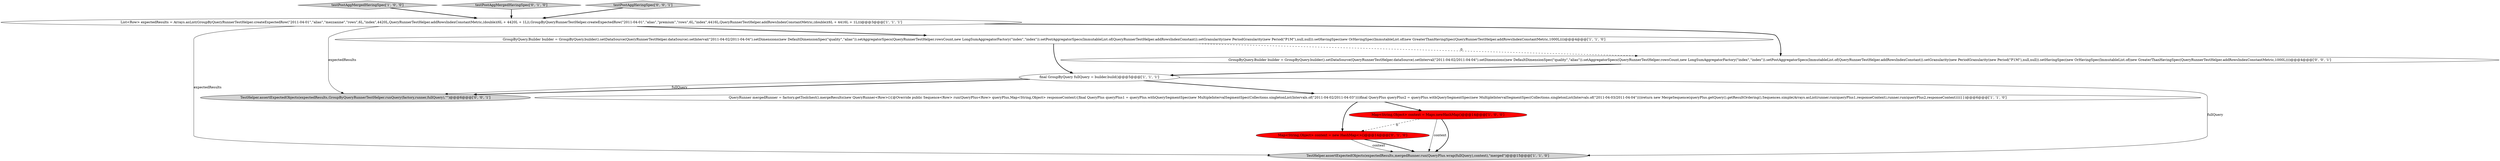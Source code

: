 digraph {
2 [style = filled, label = "QueryRunner mergedRunner = factory.getToolchest().mergeResults(new QueryRunner<Row>(){@Override public Sequence<Row> run(QueryPlus<Row> queryPlus,Map<String,Object> responseContext){final QueryPlus queryPlus1 = queryPlus.withQuerySegmentSpec(new MultipleIntervalSegmentSpec(Collections.singletonList(Intervals.of(\"2011-04-02/2011-04-03\"))))final QueryPlus queryPlus2 = queryPlus.withQuerySegmentSpec(new MultipleIntervalSegmentSpec(Collections.singletonList(Intervals.of(\"2011-04-03/2011-04-04\"))))return new MergeSequence(queryPlus.getQuery().getResultOrdering(),Sequences.simple(Arrays.asList(runner.run(queryPlus1,responseContext),runner.run(queryPlus2,responseContext))))}})@@@6@@@['1', '1', '0']", fillcolor = white, shape = ellipse image = "AAA0AAABBB1BBB"];
8 [style = filled, label = "Map<String,Object> context = new HashMap<>()@@@14@@@['0', '1', '0']", fillcolor = red, shape = ellipse image = "AAA1AAABBB2BBB"];
1 [style = filled, label = "testPostAggMergedHavingSpec['1', '0', '0']", fillcolor = lightgray, shape = diamond image = "AAA0AAABBB1BBB"];
7 [style = filled, label = "testPostAggMergedHavingSpec['0', '1', '0']", fillcolor = lightgray, shape = diamond image = "AAA0AAABBB2BBB"];
3 [style = filled, label = "Map<String,Object> context = Maps.newHashMap()@@@14@@@['1', '0', '0']", fillcolor = red, shape = ellipse image = "AAA1AAABBB1BBB"];
5 [style = filled, label = "GroupByQuery.Builder builder = GroupByQuery.builder().setDataSource(QueryRunnerTestHelper.dataSource).setInterval(\"2011-04-02/2011-04-04\").setDimensions(new DefaultDimensionSpec(\"quality\",\"alias\")).setAggregatorSpecs(QueryRunnerTestHelper.rowsCount,new LongSumAggregatorFactory(\"index\",\"index\")).setPostAggregatorSpecs(ImmutableList.of(QueryRunnerTestHelper.addRowsIndexConstant)).setGranularity(new PeriodGranularity(new Period(\"P1M\"),null,null)).setHavingSpec(new OrHavingSpec(ImmutableList.of(new GreaterThanHavingSpec(QueryRunnerTestHelper.addRowsIndexConstantMetric,1000L))))@@@4@@@['1', '1', '0']", fillcolor = white, shape = ellipse image = "AAA0AAABBB1BBB"];
4 [style = filled, label = "TestHelper.assertExpectedObjects(expectedResults,mergedRunner.run(QueryPlus.wrap(fullQuery),context),\"merged\")@@@15@@@['1', '1', '0']", fillcolor = lightgray, shape = ellipse image = "AAA0AAABBB1BBB"];
9 [style = filled, label = "TestHelper.assertExpectedObjects(expectedResults,GroupByQueryRunnerTestHelper.runQuery(factory,runner,fullQuery),\"\")@@@6@@@['0', '0', '1']", fillcolor = lightgray, shape = ellipse image = "AAA0AAABBB3BBB"];
10 [style = filled, label = "testPostAggHavingSpec['0', '0', '1']", fillcolor = lightgray, shape = diamond image = "AAA0AAABBB3BBB"];
6 [style = filled, label = "List<Row> expectedResults = Arrays.asList(GroupByQueryRunnerTestHelper.createExpectedRow(\"2011-04-01\",\"alias\",\"mezzanine\",\"rows\",6L,\"index\",4420L,QueryRunnerTestHelper.addRowsIndexConstantMetric,(double)(6L + 4420L + 1L)),GroupByQueryRunnerTestHelper.createExpectedRow(\"2011-04-01\",\"alias\",\"premium\",\"rows\",6L,\"index\",4416L,QueryRunnerTestHelper.addRowsIndexConstantMetric,(double)(6L + 4416L + 1L)))@@@3@@@['1', '1', '1']", fillcolor = white, shape = ellipse image = "AAA0AAABBB1BBB"];
11 [style = filled, label = "GroupByQuery.Builder builder = GroupByQuery.builder().setDataSource(QueryRunnerTestHelper.dataSource).setInterval(\"2011-04-02/2011-04-04\").setDimensions(new DefaultDimensionSpec(\"quality\",\"alias\")).setAggregatorSpecs(QueryRunnerTestHelper.rowsCount,new LongSumAggregatorFactory(\"index\",\"index\")).setPostAggregatorSpecs(ImmutableList.of(QueryRunnerTestHelper.addRowsIndexConstant)).setGranularity(new PeriodGranularity(new Period(\"P1M\"),null,null)).setHavingSpec(new OrHavingSpec(ImmutableList.of(new GreaterThanHavingSpec(QueryRunnerTestHelper.addRowsIndexConstantMetric,1000L))))@@@4@@@['0', '0', '1']", fillcolor = white, shape = ellipse image = "AAA0AAABBB3BBB"];
0 [style = filled, label = "final GroupByQuery fullQuery = builder.build()@@@5@@@['1', '1', '1']", fillcolor = white, shape = ellipse image = "AAA0AAABBB1BBB"];
0->9 [style = bold, label=""];
0->4 [style = solid, label="fullQuery"];
8->4 [style = solid, label="context"];
2->3 [style = bold, label=""];
0->2 [style = bold, label=""];
3->4 [style = solid, label="context"];
3->4 [style = bold, label=""];
10->6 [style = bold, label=""];
6->5 [style = bold, label=""];
11->0 [style = bold, label=""];
1->6 [style = bold, label=""];
0->9 [style = solid, label="fullQuery"];
6->4 [style = solid, label="expectedResults"];
5->0 [style = bold, label=""];
5->11 [style = dashed, label="0"];
6->11 [style = bold, label=""];
7->6 [style = bold, label=""];
3->8 [style = dashed, label="0"];
8->4 [style = bold, label=""];
6->9 [style = solid, label="expectedResults"];
2->8 [style = bold, label=""];
}
